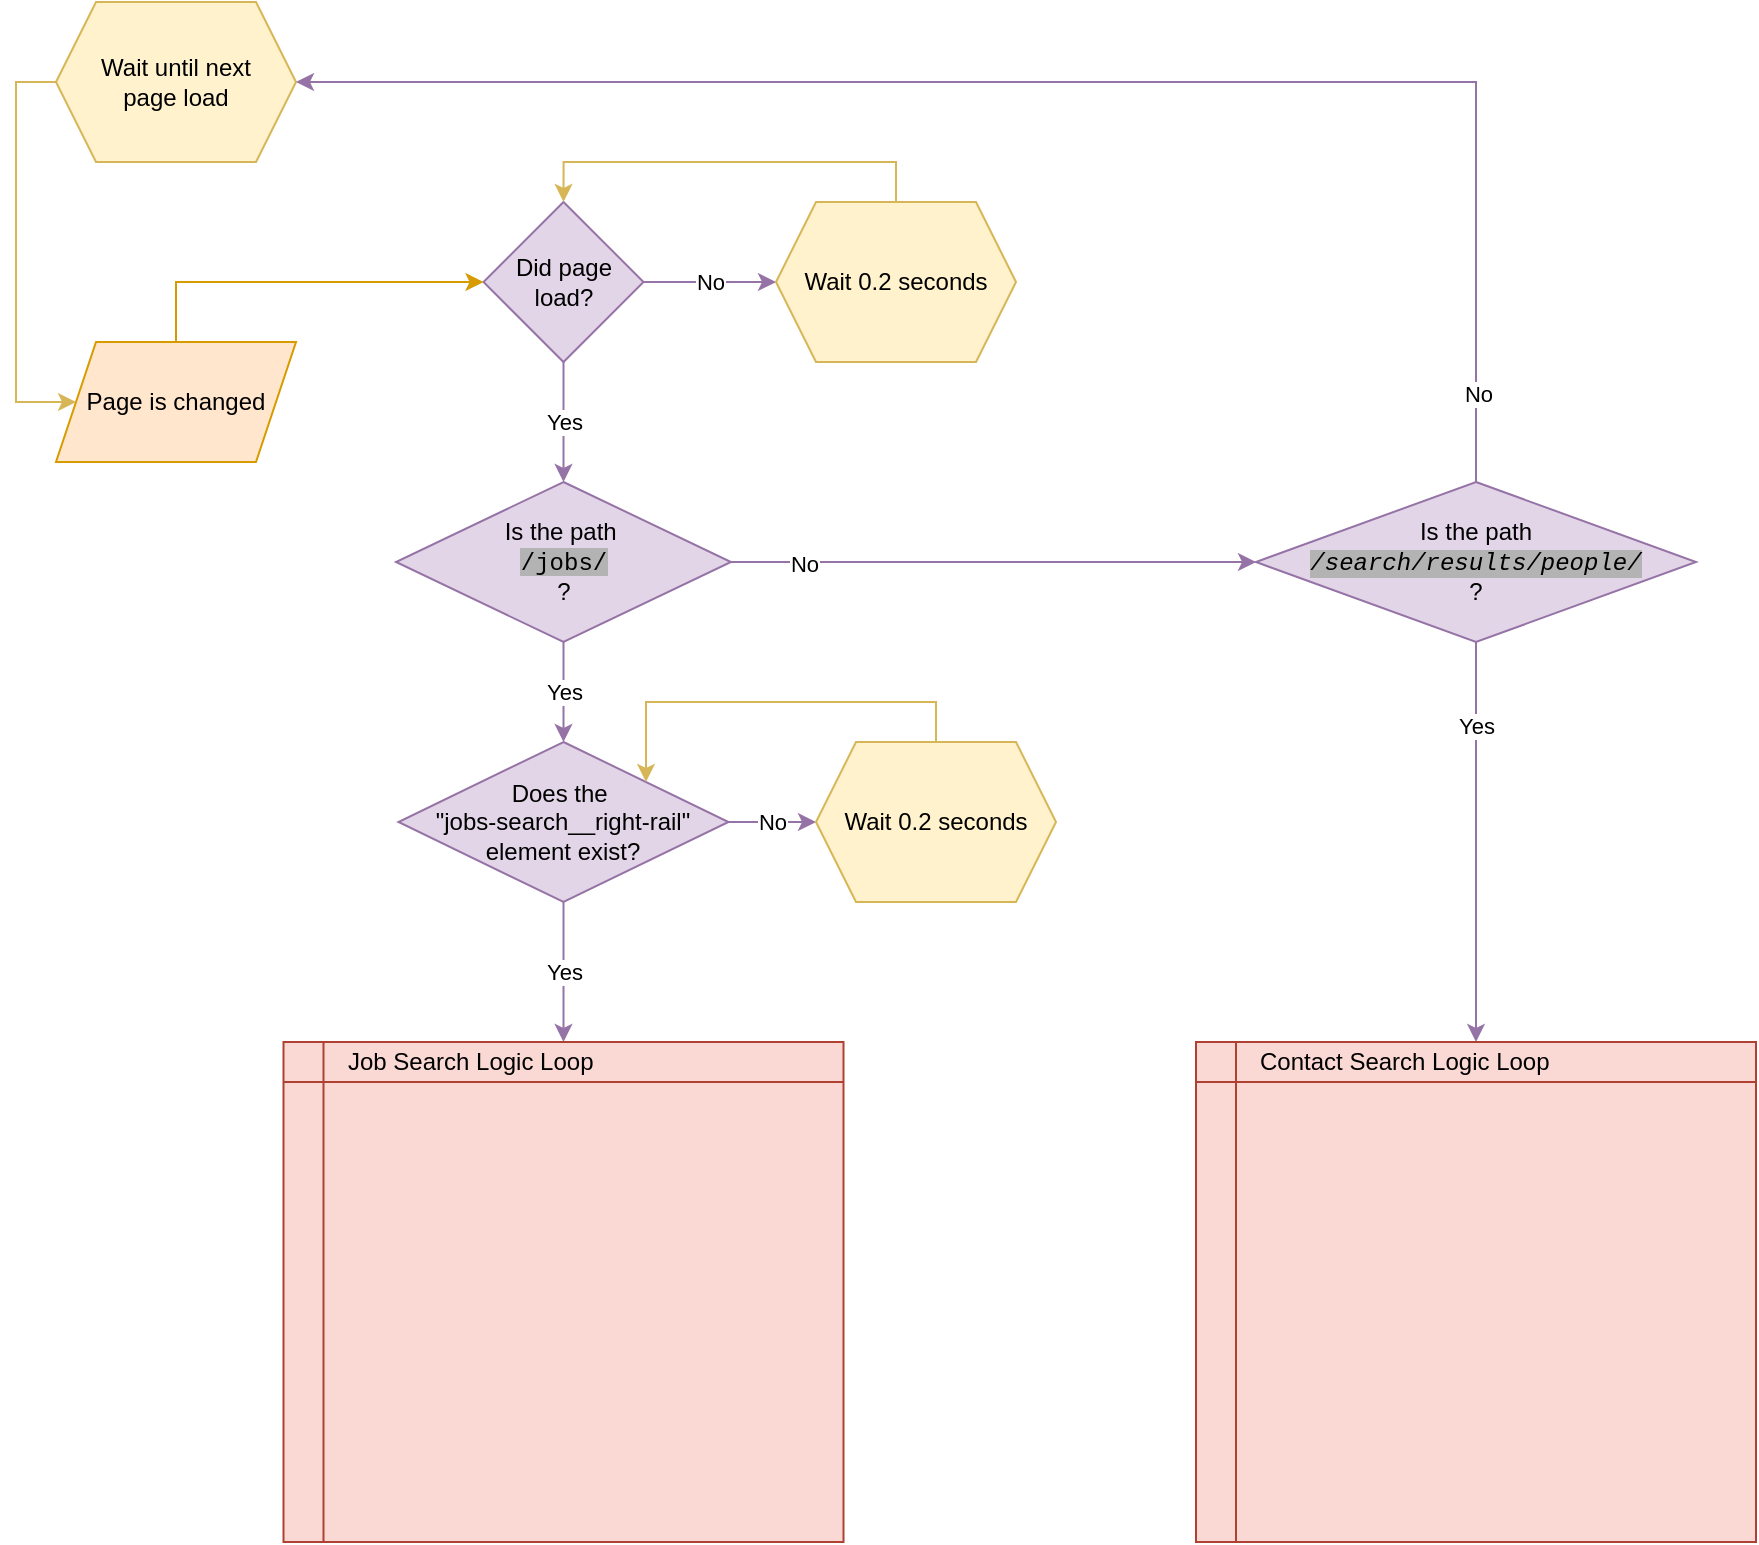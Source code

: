<mxfile version="13.7.3" type="device"><diagram id="uG54kyngq6iMcdJt6rJ4" name="Page-1"><mxGraphModel dx="1102" dy="2100" grid="1" gridSize="10" guides="1" tooltips="1" connect="1" arrows="1" fold="1" page="1" pageScale="1" pageWidth="850" pageHeight="1100" math="0" shadow="0"><root><mxCell id="0"/><mxCell id="1" parent="0"/><mxCell id="AQHeMf_LfcxMu0ccIMcm-2" value="Yes" style="endArrow=classic;html=1;exitX=0.5;exitY=1;exitDx=0;exitDy=0;fillColor=#e1d5e7;strokeColor=#9673a6;entryX=0.5;entryY=0;entryDx=0;entryDy=0;" edge="1" parent="1" source="AQHeMf_LfcxMu0ccIMcm-3" target="AQHeMf_LfcxMu0ccIMcm-7"><mxGeometry width="50" height="50" relative="1" as="geometry"><mxPoint x="400" y="620" as="sourcePoint"/><mxPoint x="330" y="210" as="targetPoint"/></mxGeometry></mxCell><mxCell id="AQHeMf_LfcxMu0ccIMcm-5" value="No" style="edgeStyle=orthogonalEdgeStyle;rounded=0;orthogonalLoop=1;jettySize=auto;html=1;exitX=1;exitY=0.5;exitDx=0;exitDy=0;fillColor=#e1d5e7;strokeColor=#9673a6;" edge="1" parent="1" source="AQHeMf_LfcxMu0ccIMcm-3" target="AQHeMf_LfcxMu0ccIMcm-4"><mxGeometry relative="1" as="geometry"/></mxCell><mxCell id="AQHeMf_LfcxMu0ccIMcm-3" value="Did page&lt;br&gt;load?" style="rhombus;whiteSpace=wrap;html=1;fillColor=#e1d5e7;strokeColor=#9673a6;" vertex="1" parent="1"><mxGeometry x="293.75" y="90" width="80" height="80" as="geometry"/></mxCell><mxCell id="AQHeMf_LfcxMu0ccIMcm-6" style="edgeStyle=orthogonalEdgeStyle;rounded=0;orthogonalLoop=1;jettySize=auto;html=1;exitX=0.5;exitY=0;exitDx=0;exitDy=0;entryX=0.5;entryY=0;entryDx=0;entryDy=0;fillColor=#fff2cc;strokeColor=#d6b656;" edge="1" parent="1" source="AQHeMf_LfcxMu0ccIMcm-4" target="AQHeMf_LfcxMu0ccIMcm-3"><mxGeometry relative="1" as="geometry"/></mxCell><mxCell id="AQHeMf_LfcxMu0ccIMcm-4" value="Wait 0.2 seconds" style="shape=hexagon;perimeter=hexagonPerimeter2;whiteSpace=wrap;html=1;fixedSize=1;fillColor=#fff2cc;strokeColor=#d6b656;" vertex="1" parent="1"><mxGeometry x="440" y="90" width="120" height="80" as="geometry"/></mxCell><mxCell id="AQHeMf_LfcxMu0ccIMcm-11" value="" style="edgeStyle=orthogonalEdgeStyle;rounded=0;orthogonalLoop=1;jettySize=auto;html=1;exitX=1;exitY=0.5;exitDx=0;exitDy=0;entryX=0;entryY=0.5;entryDx=0;entryDy=0;fillColor=#e1d5e7;strokeColor=#9673a6;" edge="1" parent="1" source="AQHeMf_LfcxMu0ccIMcm-7" target="AQHeMf_LfcxMu0ccIMcm-25"><mxGeometry relative="1" as="geometry"/></mxCell><mxCell id="AQHeMf_LfcxMu0ccIMcm-37" value="No" style="edgeLabel;html=1;align=center;verticalAlign=middle;resizable=0;points=[];" vertex="1" connectable="0" parent="AQHeMf_LfcxMu0ccIMcm-11"><mxGeometry x="-0.725" y="-1" relative="1" as="geometry"><mxPoint as="offset"/></mxGeometry></mxCell><mxCell id="AQHeMf_LfcxMu0ccIMcm-16" value="Yes" style="edgeStyle=orthogonalEdgeStyle;rounded=0;orthogonalLoop=1;jettySize=auto;html=1;exitX=0.5;exitY=1;exitDx=0;exitDy=0;entryX=0.5;entryY=0;entryDx=0;entryDy=0;fillColor=#e1d5e7;strokeColor=#9673a6;" edge="1" parent="1" source="AQHeMf_LfcxMu0ccIMcm-7" target="AQHeMf_LfcxMu0ccIMcm-15"><mxGeometry relative="1" as="geometry"/></mxCell><mxCell id="AQHeMf_LfcxMu0ccIMcm-7" value="Is the path&amp;nbsp;&lt;br&gt;&lt;span style=&quot;background-color: rgb(179 , 179 , 179)&quot;&gt;&lt;font face=&quot;Courier New&quot;&gt;/jobs/&lt;/font&gt;&lt;/span&gt;&lt;br&gt;?" style="rhombus;whiteSpace=wrap;html=1;fillColor=#e1d5e7;strokeColor=#9673a6;" vertex="1" parent="1"><mxGeometry x="250" y="230" width="167.5" height="80" as="geometry"/></mxCell><mxCell id="AQHeMf_LfcxMu0ccIMcm-9" style="edgeStyle=orthogonalEdgeStyle;rounded=0;orthogonalLoop=1;jettySize=auto;html=1;exitX=0.5;exitY=0;exitDx=0;exitDy=0;entryX=0;entryY=0.5;entryDx=0;entryDy=0;fillColor=#ffe6cc;strokeColor=#d79b00;" edge="1" parent="1" source="AQHeMf_LfcxMu0ccIMcm-8" target="AQHeMf_LfcxMu0ccIMcm-3"><mxGeometry relative="1" as="geometry"/></mxCell><mxCell id="AQHeMf_LfcxMu0ccIMcm-8" value="Page is changed" style="shape=parallelogram;perimeter=parallelogramPerimeter;whiteSpace=wrap;html=1;fixedSize=1;fillColor=#ffe6cc;strokeColor=#d79b00;" vertex="1" parent="1"><mxGeometry x="80" y="160" width="120" height="60" as="geometry"/></mxCell><mxCell id="AQHeMf_LfcxMu0ccIMcm-26" style="edgeStyle=orthogonalEdgeStyle;rounded=0;orthogonalLoop=1;jettySize=auto;html=1;exitX=0;exitY=0.5;exitDx=0;exitDy=0;entryX=0;entryY=0.5;entryDx=0;entryDy=0;fillColor=#fff2cc;strokeColor=#d6b656;" edge="1" parent="1" source="AQHeMf_LfcxMu0ccIMcm-10" target="AQHeMf_LfcxMu0ccIMcm-8"><mxGeometry relative="1" as="geometry"><Array as="points"><mxPoint x="60" y="30"/><mxPoint x="60" y="190"/></Array></mxGeometry></mxCell><mxCell id="AQHeMf_LfcxMu0ccIMcm-10" value="Wait until next&lt;br&gt;page load" style="shape=hexagon;perimeter=hexagonPerimeter2;whiteSpace=wrap;html=1;fixedSize=1;fillColor=#fff2cc;strokeColor=#d6b656;" vertex="1" parent="1"><mxGeometry x="80" y="-10" width="120" height="80" as="geometry"/></mxCell><mxCell id="AQHeMf_LfcxMu0ccIMcm-18" value="No" style="edgeStyle=orthogonalEdgeStyle;rounded=0;orthogonalLoop=1;jettySize=auto;html=1;exitX=1;exitY=0.5;exitDx=0;exitDy=0;entryX=0;entryY=0.5;entryDx=0;entryDy=0;fillColor=#e1d5e7;strokeColor=#9673a6;" edge="1" parent="1" source="AQHeMf_LfcxMu0ccIMcm-15" target="AQHeMf_LfcxMu0ccIMcm-17"><mxGeometry relative="1" as="geometry"/></mxCell><mxCell id="AQHeMf_LfcxMu0ccIMcm-29" value="Yes" style="edgeStyle=orthogonalEdgeStyle;rounded=0;orthogonalLoop=1;jettySize=auto;html=1;exitX=0.5;exitY=1;exitDx=0;exitDy=0;fillColor=#e1d5e7;strokeColor=#9673a6;" edge="1" parent="1" source="AQHeMf_LfcxMu0ccIMcm-15" target="AQHeMf_LfcxMu0ccIMcm-22"><mxGeometry relative="1" as="geometry"/></mxCell><mxCell id="AQHeMf_LfcxMu0ccIMcm-15" value="Does the&amp;nbsp;&lt;br&gt;&quot;jobs-search__right-rail&quot;&lt;br&gt;element exist?" style="rhombus;whiteSpace=wrap;html=1;fillColor=#e1d5e7;strokeColor=#9673a6;" vertex="1" parent="1"><mxGeometry x="251.25" y="360" width="165" height="80" as="geometry"/></mxCell><mxCell id="AQHeMf_LfcxMu0ccIMcm-19" style="edgeStyle=orthogonalEdgeStyle;rounded=0;orthogonalLoop=1;jettySize=auto;html=1;exitX=0.5;exitY=0;exitDx=0;exitDy=0;entryX=1;entryY=0;entryDx=0;entryDy=0;fillColor=#fff2cc;strokeColor=#d6b656;" edge="1" parent="1" source="AQHeMf_LfcxMu0ccIMcm-17" target="AQHeMf_LfcxMu0ccIMcm-15"><mxGeometry relative="1" as="geometry"><Array as="points"><mxPoint x="520" y="340"/><mxPoint x="375" y="340"/></Array></mxGeometry></mxCell><mxCell id="AQHeMf_LfcxMu0ccIMcm-17" value="Wait 0.2 seconds" style="shape=hexagon;perimeter=hexagonPerimeter2;whiteSpace=wrap;html=1;fixedSize=1;fillColor=#fff2cc;strokeColor=#d6b656;" vertex="1" parent="1"><mxGeometry x="460" y="360" width="120" height="80" as="geometry"/></mxCell><mxCell id="AQHeMf_LfcxMu0ccIMcm-24" value="" style="group" vertex="1" connectable="0" parent="1"><mxGeometry x="193.75" y="510" width="280" height="250" as="geometry"/></mxCell><mxCell id="AQHeMf_LfcxMu0ccIMcm-22" value="" style="shape=internalStorage;whiteSpace=wrap;html=1;backgroundOutline=1;fillColor=#fad9d5;strokeColor=#ae4132;" vertex="1" parent="AQHeMf_LfcxMu0ccIMcm-24"><mxGeometry width="280" height="250" as="geometry"/></mxCell><mxCell id="AQHeMf_LfcxMu0ccIMcm-23" value="Job Search Logic Loop" style="text;html=1;fillColor=none;align=left;verticalAlign=middle;whiteSpace=wrap;rounded=0;" vertex="1" parent="AQHeMf_LfcxMu0ccIMcm-24"><mxGeometry x="30" width="180" height="20" as="geometry"/></mxCell><mxCell id="AQHeMf_LfcxMu0ccIMcm-27" style="edgeStyle=orthogonalEdgeStyle;rounded=0;orthogonalLoop=1;jettySize=auto;html=1;exitX=0.5;exitY=0;exitDx=0;exitDy=0;entryX=1;entryY=0.5;entryDx=0;entryDy=0;fillColor=#e1d5e7;strokeColor=#9673a6;" edge="1" parent="1" source="AQHeMf_LfcxMu0ccIMcm-25" target="AQHeMf_LfcxMu0ccIMcm-10"><mxGeometry relative="1" as="geometry"/></mxCell><mxCell id="AQHeMf_LfcxMu0ccIMcm-28" value="No" style="edgeLabel;html=1;align=center;verticalAlign=middle;resizable=0;points=[];" vertex="1" connectable="0" parent="AQHeMf_LfcxMu0ccIMcm-27"><mxGeometry x="-0.889" y="-1" relative="1" as="geometry"><mxPoint as="offset"/></mxGeometry></mxCell><mxCell id="AQHeMf_LfcxMu0ccIMcm-35" style="edgeStyle=orthogonalEdgeStyle;rounded=0;orthogonalLoop=1;jettySize=auto;html=1;exitX=0.5;exitY=1;exitDx=0;exitDy=0;fillColor=#e1d5e7;strokeColor=#9673a6;" edge="1" parent="1" source="AQHeMf_LfcxMu0ccIMcm-25" target="AQHeMf_LfcxMu0ccIMcm-31"><mxGeometry relative="1" as="geometry"/></mxCell><mxCell id="AQHeMf_LfcxMu0ccIMcm-36" value="Yes" style="edgeLabel;html=1;align=center;verticalAlign=middle;resizable=0;points=[];" vertex="1" connectable="0" parent="AQHeMf_LfcxMu0ccIMcm-35"><mxGeometry x="-0.579" relative="1" as="geometry"><mxPoint as="offset"/></mxGeometry></mxCell><mxCell id="AQHeMf_LfcxMu0ccIMcm-25" value="Is the path &lt;i&gt;&lt;font face=&quot;Courier New&quot; style=&quot;background-color: rgb(179 , 179 , 179) ; font-size: 12px&quot;&gt;/search/results/people/&lt;/font&gt;&lt;/i&gt;&lt;br&gt;?" style="rhombus;whiteSpace=wrap;html=1;fillColor=#e1d5e7;strokeColor=#9673a6;" vertex="1" parent="1"><mxGeometry x="680" y="230" width="220" height="80" as="geometry"/></mxCell><mxCell id="AQHeMf_LfcxMu0ccIMcm-30" value="" style="group" vertex="1" connectable="0" parent="1"><mxGeometry x="650" y="510" width="280" height="250" as="geometry"/></mxCell><mxCell id="AQHeMf_LfcxMu0ccIMcm-31" value="" style="shape=internalStorage;whiteSpace=wrap;html=1;backgroundOutline=1;fillColor=#fad9d5;strokeColor=#ae4132;" vertex="1" parent="AQHeMf_LfcxMu0ccIMcm-30"><mxGeometry width="280" height="250" as="geometry"/></mxCell><mxCell id="AQHeMf_LfcxMu0ccIMcm-32" value="Contact Search Logic Loop" style="text;html=1;fillColor=none;align=left;verticalAlign=middle;whiteSpace=wrap;rounded=0;" vertex="1" parent="AQHeMf_LfcxMu0ccIMcm-30"><mxGeometry x="30" width="180" height="20" as="geometry"/></mxCell></root></mxGraphModel></diagram></mxfile>